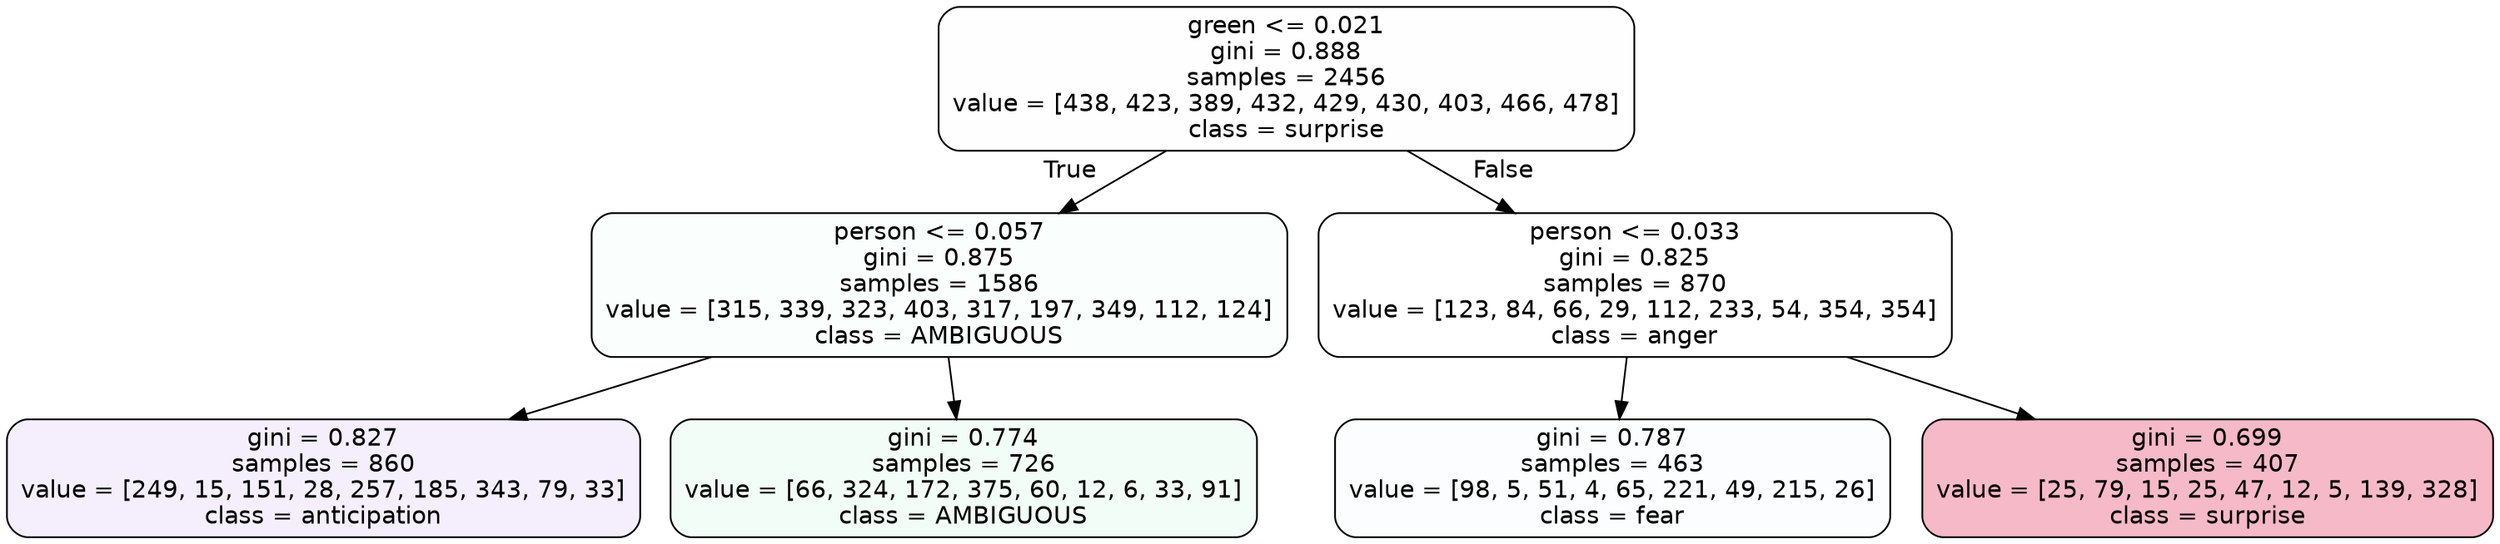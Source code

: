 digraph Tree {
node [shape=box, style="filled, rounded", color="black", fontname=helvetica] ;
edge [fontname=helvetica] ;
0 [label="green <= 0.021\ngini = 0.888\nsamples = 2456\nvalue = [438, 423, 389, 432, 429, 430, 403, 466, 478]\nclass = surprise", fillcolor="#e5396401"] ;
1 [label="person <= 0.057\ngini = 0.875\nsamples = 1586\nvalue = [315, 339, 323, 403, 317, 197, 349, 112, 124]\nclass = AMBIGUOUS", fillcolor="#39e58106"] ;
0 -> 1 [labeldistance=2.5, labelangle=45, headlabel="True"] ;
2 [label="gini = 0.827\nsamples = 860\nvalue = [249, 15, 151, 28, 257, 185, 343, 79, 33]\nclass = anticipation", fillcolor="#8139e514"] ;
1 -> 2 ;
3 [label="gini = 0.774\nsamples = 726\nvalue = [66, 324, 172, 375, 60, 12, 6, 33, 91]\nclass = AMBIGUOUS", fillcolor="#39e58110"] ;
1 -> 3 ;
4 [label="person <= 0.033\ngini = 0.825\nsamples = 870\nvalue = [123, 84, 66, 29, 112, 233, 54, 354, 354]\nclass = anger", fillcolor="#e539d700"] ;
0 -> 4 [labeldistance=2.5, labelangle=-45, headlabel="False"] ;
5 [label="gini = 0.787\nsamples = 463\nvalue = [98, 5, 51, 4, 65, 221, 49, 215, 26]\nclass = fear", fillcolor="#3964e503"] ;
4 -> 5 ;
6 [label="gini = 0.699\nsamples = 407\nvalue = [25, 79, 15, 25, 47, 12, 5, 139, 328]\nclass = surprise", fillcolor="#e539645a"] ;
4 -> 6 ;
}
